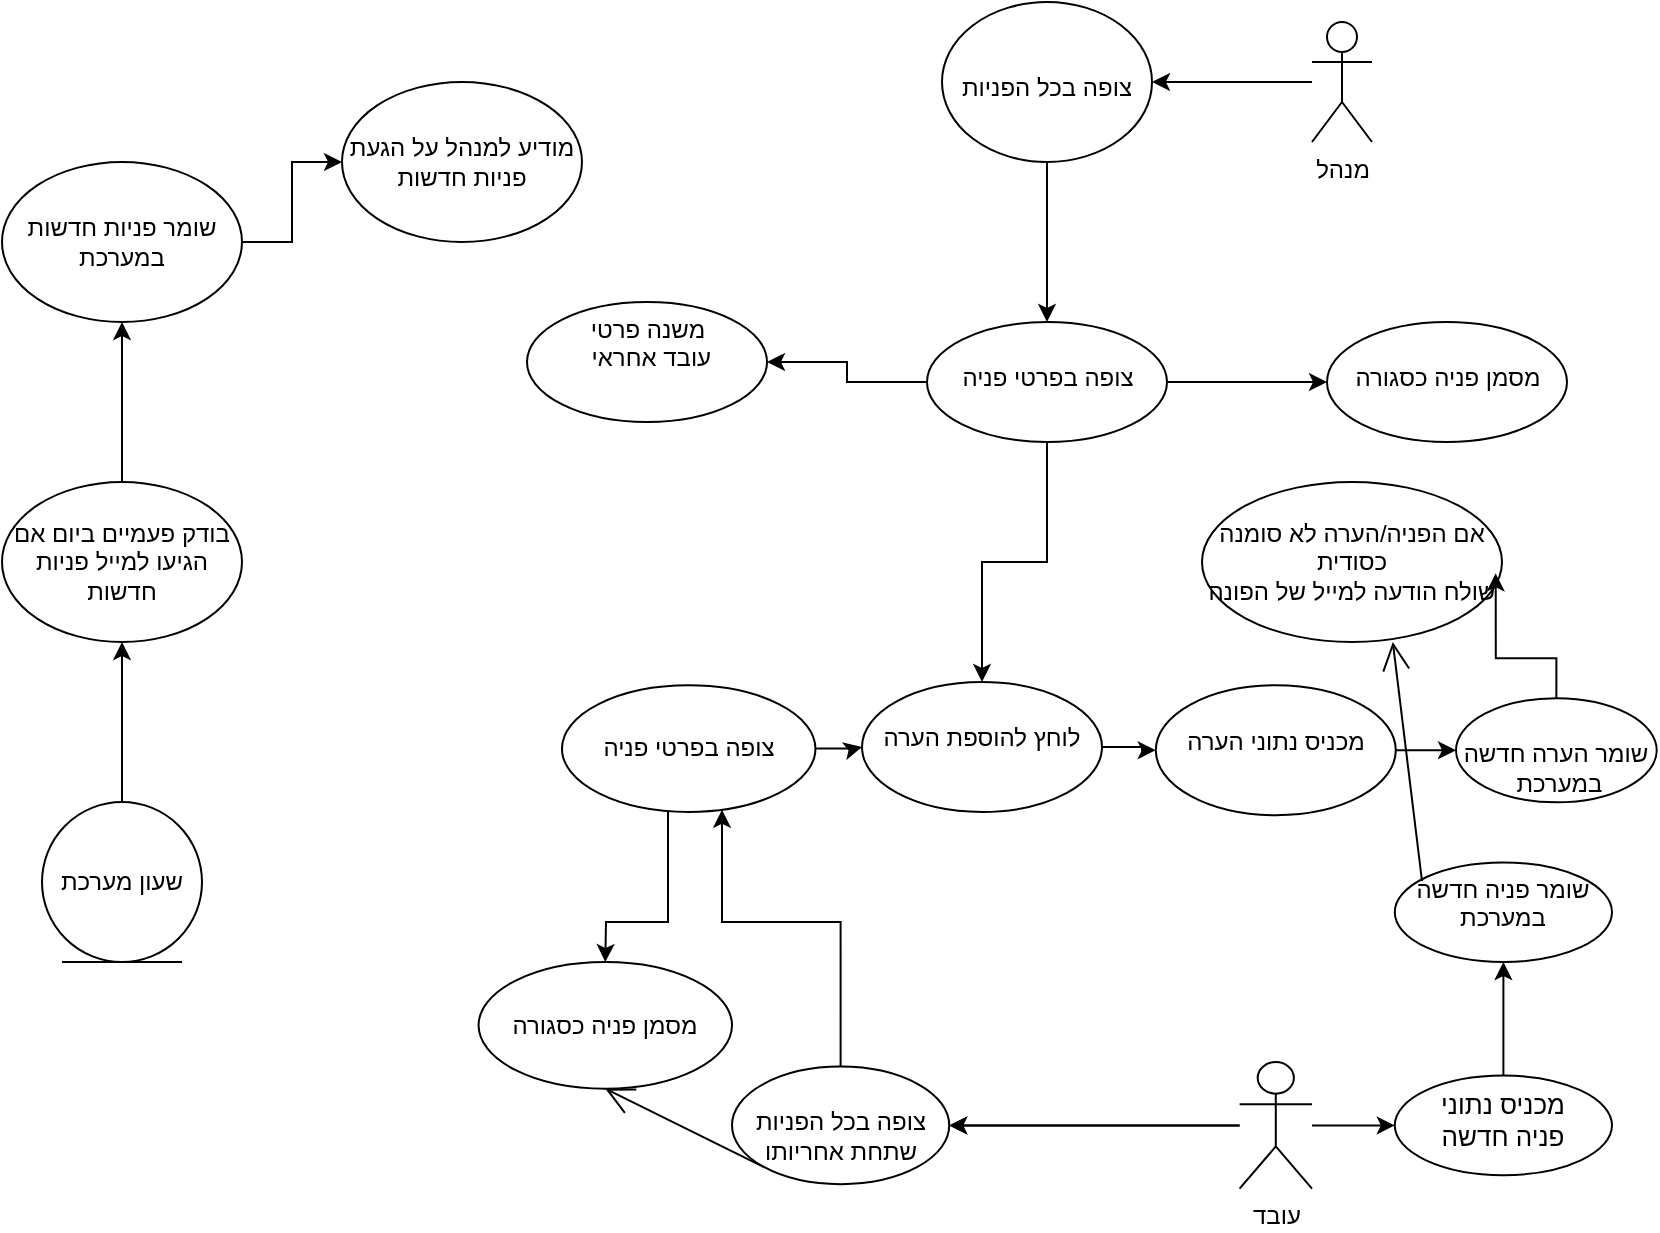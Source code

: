 <mxfile version="13.9.2" type="github">
  <diagram name="Page-1" id="b5b7bab2-c9e2-2cf4-8b2a-24fd1a2a6d21">
    <mxGraphModel dx="868" dy="450" grid="1" gridSize="10" guides="1" tooltips="1" connect="1" arrows="1" fold="1" page="1" pageScale="1" pageWidth="827" pageHeight="1169" background="#ffffff" math="0" shadow="0">
      <root>
        <mxCell id="0" />
        <mxCell id="1" parent="0" />
        <mxCell id="ebzaWmidBUEkUafb_fH5-58" value="" style="edgeStyle=orthogonalEdgeStyle;rounded=0;orthogonalLoop=1;jettySize=auto;html=1;" edge="1" parent="1" source="ebzaWmidBUEkUafb_fH5-48" target="ebzaWmidBUEkUafb_fH5-57">
          <mxGeometry relative="1" as="geometry" />
        </mxCell>
        <object label="שעון מערכת" id="ebzaWmidBUEkUafb_fH5-48">
          <mxCell style="ellipse;shape=umlEntity;whiteSpace=wrap;html=1;" vertex="1" parent="1">
            <mxGeometry x="20" y="490" width="80" height="80" as="geometry" />
          </mxCell>
        </object>
        <mxCell id="ebzaWmidBUEkUafb_fH5-60" value="" style="edgeStyle=orthogonalEdgeStyle;rounded=0;orthogonalLoop=1;jettySize=auto;html=1;" edge="1" parent="1" source="ebzaWmidBUEkUafb_fH5-57" target="ebzaWmidBUEkUafb_fH5-59">
          <mxGeometry relative="1" as="geometry" />
        </mxCell>
        <mxCell id="ebzaWmidBUEkUafb_fH5-57" value="בודק פעמיים ביום אם הגיעו למייל פניות חדשות" style="ellipse;whiteSpace=wrap;html=1;" vertex="1" parent="1">
          <mxGeometry y="330" width="120" height="80" as="geometry" />
        </mxCell>
        <mxCell id="ebzaWmidBUEkUafb_fH5-97" value="" style="edgeStyle=orthogonalEdgeStyle;rounded=0;orthogonalLoop=1;jettySize=auto;html=1;" edge="1" parent="1" source="ebzaWmidBUEkUafb_fH5-59" target="ebzaWmidBUEkUafb_fH5-96">
          <mxGeometry relative="1" as="geometry" />
        </mxCell>
        <mxCell id="ebzaWmidBUEkUafb_fH5-59" value="שומר פניות חדשות במערכת" style="ellipse;whiteSpace=wrap;html=1;" vertex="1" parent="1">
          <mxGeometry y="170" width="120" height="80" as="geometry" />
        </mxCell>
        <mxCell id="ebzaWmidBUEkUafb_fH5-68" value="" style="edgeStyle=orthogonalEdgeStyle;rounded=0;orthogonalLoop=1;jettySize=auto;html=1;" edge="1" parent="1" source="ebzaWmidBUEkUafb_fH5-61" target="ebzaWmidBUEkUafb_fH5-67">
          <mxGeometry relative="1" as="geometry" />
        </mxCell>
        <mxCell id="ebzaWmidBUEkUafb_fH5-61" value="מנהל" style="shape=umlActor;verticalLabelPosition=bottom;verticalAlign=top;html=1;" vertex="1" parent="1">
          <mxGeometry x="655" y="100" width="30" height="60" as="geometry" />
        </mxCell>
        <mxCell id="ebzaWmidBUEkUafb_fH5-81" value="" style="edgeStyle=orthogonalEdgeStyle;rounded=0;orthogonalLoop=1;jettySize=auto;html=1;" edge="1" parent="1" source="ebzaWmidBUEkUafb_fH5-67" target="ebzaWmidBUEkUafb_fH5-80">
          <mxGeometry relative="1" as="geometry" />
        </mxCell>
        <mxCell id="ebzaWmidBUEkUafb_fH5-67" value="&lt;br&gt;&lt;br&gt;צופה בכל הפניות" style="ellipse;whiteSpace=wrap;html=1;verticalAlign=top;" vertex="1" parent="1">
          <mxGeometry x="470" y="90" width="105" height="80" as="geometry" />
        </mxCell>
        <mxCell id="ebzaWmidBUEkUafb_fH5-78" value="" style="edgeStyle=orthogonalEdgeStyle;rounded=0;orthogonalLoop=1;jettySize=auto;html=1;" edge="1" parent="1" source="ebzaWmidBUEkUafb_fH5-35" target="ebzaWmidBUEkUafb_fH5-53">
          <mxGeometry relative="1" as="geometry">
            <Array as="points">
              <mxPoint x="419" y="550" />
              <mxPoint x="360" y="550" />
            </Array>
          </mxGeometry>
        </mxCell>
        <mxCell id="ebzaWmidBUEkUafb_fH5-35" value="&lt;br&gt;צופה בכל הפניות&lt;br&gt;שתחת אחריותו" style="ellipse;whiteSpace=wrap;html=1;verticalAlign=top;" vertex="1" parent="1">
          <mxGeometry x="365.003" y="622.263" width="108.613" height="58.831" as="geometry" />
        </mxCell>
        <mxCell id="ebzaWmidBUEkUafb_fH5-36" value="" style="edgeStyle=orthogonalEdgeStyle;rounded=0;orthogonalLoop=1;jettySize=auto;html=1;" edge="1" parent="1" source="ebzaWmidBUEkUafb_fH5-26" target="ebzaWmidBUEkUafb_fH5-35">
          <mxGeometry relative="1" as="geometry" />
        </mxCell>
        <mxCell id="ebzaWmidBUEkUafb_fH5-37" value="" style="edgeStyle=orthogonalEdgeStyle;rounded=0;orthogonalLoop=1;jettySize=auto;html=1;" edge="1" parent="1" source="ebzaWmidBUEkUafb_fH5-26" target="ebzaWmidBUEkUafb_fH5-35">
          <mxGeometry relative="1" as="geometry" />
        </mxCell>
        <mxCell id="ebzaWmidBUEkUafb_fH5-26" value="עובד" style="shape=umlActor;verticalLabelPosition=bottom;verticalAlign=top;html=1;outlineConnect=0;" vertex="1" parent="1">
          <mxGeometry x="618.794" y="620" width="36.204" height="63.356" as="geometry" />
        </mxCell>
        <mxCell id="ebzaWmidBUEkUafb_fH5-29" value="&lt;font style=&quot;font-size: 13px&quot;&gt;מכניס נתוני &lt;br&gt;&amp;nbsp;פניה חדשה&amp;nbsp;&lt;/font&gt;" style="ellipse;whiteSpace=wrap;html=1;verticalAlign=top;" vertex="1" parent="1">
          <mxGeometry x="696.39" y="626.788" width="108.613" height="49.78" as="geometry" />
        </mxCell>
        <mxCell id="ebzaWmidBUEkUafb_fH5-30" value="" style="edgeStyle=orthogonalEdgeStyle;rounded=0;orthogonalLoop=1;jettySize=auto;html=1;" edge="1" parent="1" source="ebzaWmidBUEkUafb_fH5-26" target="ebzaWmidBUEkUafb_fH5-29">
          <mxGeometry x="415" y="240" as="geometry" />
        </mxCell>
        <mxCell id="ebzaWmidBUEkUafb_fH5-33" value="שומר פניה חדשה במערכת" style="ellipse;whiteSpace=wrap;html=1;verticalAlign=top;" vertex="1" parent="1">
          <mxGeometry x="696.39" y="520.225" width="108.613" height="49.78" as="geometry" />
        </mxCell>
        <mxCell id="ebzaWmidBUEkUafb_fH5-34" value="" style="edgeStyle=orthogonalEdgeStyle;rounded=0;orthogonalLoop=1;jettySize=auto;html=1;" edge="1" parent="1" source="ebzaWmidBUEkUafb_fH5-29" target="ebzaWmidBUEkUafb_fH5-33">
          <mxGeometry x="415" y="240" as="geometry" />
        </mxCell>
        <mxCell id="ebzaWmidBUEkUafb_fH5-55" value="מסמן פניה כסגורה" style="ellipse;whiteSpace=wrap;html=1;" vertex="1" parent="1">
          <mxGeometry x="238.288" y="570.003" width="126.715" height="63.356" as="geometry" />
        </mxCell>
        <mxCell id="ebzaWmidBUEkUafb_fH5-56" value="" style="edgeStyle=orthogonalEdgeStyle;rounded=0;orthogonalLoop=1;jettySize=auto;html=1;" edge="1" parent="1" source="ebzaWmidBUEkUafb_fH5-53" target="ebzaWmidBUEkUafb_fH5-55">
          <mxGeometry x="415" y="240" as="geometry">
            <Array as="points">
              <mxPoint x="333" y="550" />
              <mxPoint x="302" y="550" />
            </Array>
          </mxGeometry>
        </mxCell>
        <mxCell id="ebzaWmidBUEkUafb_fH5-66" value="" style="endArrow=open;endFill=1;endSize=12;html=1;exitX=0;exitY=1;exitDx=0;exitDy=0;entryX=0.5;entryY=1;entryDx=0;entryDy=0;" edge="1" parent="1" source="ebzaWmidBUEkUafb_fH5-35" target="ebzaWmidBUEkUafb_fH5-55">
          <mxGeometry x="415" y="240" width="160" as="geometry">
            <mxPoint x="405" y="492.42" as="sourcePoint" />
            <mxPoint x="310" y="640" as="targetPoint" />
            <Array as="points" />
          </mxGeometry>
        </mxCell>
        <mxCell id="ebzaWmidBUEkUafb_fH5-82" value="" style="edgeStyle=orthogonalEdgeStyle;rounded=0;orthogonalLoop=1;jettySize=auto;html=1;" edge="1" parent="1" source="ebzaWmidBUEkUafb_fH5-80" target="ebzaWmidBUEkUafb_fH5-42">
          <mxGeometry relative="1" as="geometry" />
        </mxCell>
        <mxCell id="ebzaWmidBUEkUafb_fH5-84" value="" style="edgeStyle=orthogonalEdgeStyle;rounded=0;orthogonalLoop=1;jettySize=auto;html=1;" edge="1" parent="1" source="ebzaWmidBUEkUafb_fH5-80" target="ebzaWmidBUEkUafb_fH5-83">
          <mxGeometry relative="1" as="geometry" />
        </mxCell>
        <mxCell id="ebzaWmidBUEkUafb_fH5-86" value="" style="edgeStyle=orthogonalEdgeStyle;rounded=0;orthogonalLoop=1;jettySize=auto;html=1;" edge="1" parent="1" source="ebzaWmidBUEkUafb_fH5-80" target="ebzaWmidBUEkUafb_fH5-85">
          <mxGeometry relative="1" as="geometry" />
        </mxCell>
        <mxCell id="ebzaWmidBUEkUafb_fH5-80" value="&lt;div&gt;&lt;br&gt;&lt;/div&gt;&lt;div&gt;צופה בפרטי פניה&lt;/div&gt;" style="ellipse;whiteSpace=wrap;html=1;verticalAlign=top;" vertex="1" parent="1">
          <mxGeometry x="462.5" y="250" width="120" height="60" as="geometry" />
        </mxCell>
        <mxCell id="ebzaWmidBUEkUafb_fH5-83" value="משנה פרטי&lt;br&gt;&amp;nbsp;עובד אחראי" style="ellipse;whiteSpace=wrap;html=1;verticalAlign=top;" vertex="1" parent="1">
          <mxGeometry x="262.5" y="240" width="120" height="60" as="geometry" />
        </mxCell>
        <mxCell id="ebzaWmidBUEkUafb_fH5-85" value="&lt;br&gt;מסמן פניה כסגורה" style="ellipse;whiteSpace=wrap;html=1;verticalAlign=top;" vertex="1" parent="1">
          <mxGeometry x="662.5" y="250" width="120" height="60" as="geometry" />
        </mxCell>
        <mxCell id="ebzaWmidBUEkUafb_fH5-87" value="אם הפניה/הערה לא סומנה כסודית&lt;br&gt;שולח הודעה למייל של הפונה" style="ellipse;whiteSpace=wrap;html=1;" vertex="1" parent="1">
          <mxGeometry x="600" y="330" width="150" height="80" as="geometry" />
        </mxCell>
        <mxCell id="ebzaWmidBUEkUafb_fH5-89" value="" style="group" vertex="1" connectable="0" parent="1">
          <mxGeometry x="279.998" y="430" width="547.362" height="66.64" as="geometry" />
        </mxCell>
        <mxCell id="ebzaWmidBUEkUafb_fH5-46" value="&lt;br&gt;שומר הערה חדשה&lt;br&gt;&amp;nbsp;במערכת" style="ellipse;whiteSpace=wrap;html=1;verticalAlign=top;" vertex="1" parent="ebzaWmidBUEkUafb_fH5-89">
          <mxGeometry x="447.002" y="8.12" width="100.36" height="52.05" as="geometry" />
        </mxCell>
        <mxCell id="ebzaWmidBUEkUafb_fH5-88" value="" style="group" vertex="1" connectable="0" parent="ebzaWmidBUEkUafb_fH5-89">
          <mxGeometry width="416.902" height="66.64" as="geometry" />
        </mxCell>
        <mxCell id="ebzaWmidBUEkUafb_fH5-42" value="&lt;br&gt;לוחץ להוספת הערה" style="ellipse;whiteSpace=wrap;html=1;verticalAlign=top;" vertex="1" parent="ebzaWmidBUEkUafb_fH5-88">
          <mxGeometry x="150.002" width="120" height="65" as="geometry" />
        </mxCell>
        <mxCell id="ebzaWmidBUEkUafb_fH5-44" value="&lt;br&gt;מכניס נתוני הערה" style="ellipse;whiteSpace=wrap;html=1;verticalAlign=top;" vertex="1" parent="ebzaWmidBUEkUafb_fH5-88">
          <mxGeometry x="296.902" y="1.64" width="120" height="65" as="geometry" />
        </mxCell>
        <mxCell id="ebzaWmidBUEkUafb_fH5-45" value="" style="edgeStyle=orthogonalEdgeStyle;rounded=0;orthogonalLoop=1;jettySize=auto;html=1;" edge="1" parent="ebzaWmidBUEkUafb_fH5-88" source="ebzaWmidBUEkUafb_fH5-42" target="ebzaWmidBUEkUafb_fH5-44">
          <mxGeometry x="-9.998" y="-154.77" as="geometry" />
        </mxCell>
        <mxCell id="ebzaWmidBUEkUafb_fH5-77" value="" style="edgeStyle=orthogonalEdgeStyle;rounded=0;orthogonalLoop=1;jettySize=auto;html=1;" edge="1" parent="ebzaWmidBUEkUafb_fH5-88" source="ebzaWmidBUEkUafb_fH5-53" target="ebzaWmidBUEkUafb_fH5-42">
          <mxGeometry relative="1" as="geometry" />
        </mxCell>
        <mxCell id="ebzaWmidBUEkUafb_fH5-53" value="צופה בפרטי פניה" style="ellipse;whiteSpace=wrap;html=1;" vertex="1" parent="ebzaWmidBUEkUafb_fH5-88">
          <mxGeometry y="1.64" width="126.715" height="63.356" as="geometry" />
        </mxCell>
        <mxCell id="ebzaWmidBUEkUafb_fH5-47" value="" style="edgeStyle=orthogonalEdgeStyle;rounded=0;orthogonalLoop=1;jettySize=auto;html=1;" edge="1" parent="ebzaWmidBUEkUafb_fH5-89" source="ebzaWmidBUEkUafb_fH5-44" target="ebzaWmidBUEkUafb_fH5-46">
          <mxGeometry x="270" y="230.23" as="geometry" />
        </mxCell>
        <mxCell id="ebzaWmidBUEkUafb_fH5-90" value="" style="edgeStyle=orthogonalEdgeStyle;rounded=0;orthogonalLoop=1;jettySize=auto;html=1;entryX=0.979;entryY=0.571;entryDx=0;entryDy=0;entryPerimeter=0;" edge="1" parent="1" source="ebzaWmidBUEkUafb_fH5-46" target="ebzaWmidBUEkUafb_fH5-87">
          <mxGeometry relative="1" as="geometry">
            <mxPoint x="760" y="418" as="targetPoint" />
          </mxGeometry>
        </mxCell>
        <mxCell id="ebzaWmidBUEkUafb_fH5-94" value="" style="endArrow=open;endFill=1;endSize=12;html=1;entryX=0.636;entryY=1;entryDx=0;entryDy=0;entryPerimeter=0;" edge="1" parent="1" target="ebzaWmidBUEkUafb_fH5-87">
          <mxGeometry width="160" relative="1" as="geometry">
            <mxPoint x="710" y="529.5" as="sourcePoint" />
            <mxPoint x="870" y="529.5" as="targetPoint" />
          </mxGeometry>
        </mxCell>
        <mxCell id="ebzaWmidBUEkUafb_fH5-96" value="מודיע למנהל על הגעת פניות חדשות" style="ellipse;whiteSpace=wrap;html=1;" vertex="1" parent="1">
          <mxGeometry x="170" y="130" width="120" height="80" as="geometry" />
        </mxCell>
      </root>
    </mxGraphModel>
  </diagram>
</mxfile>
